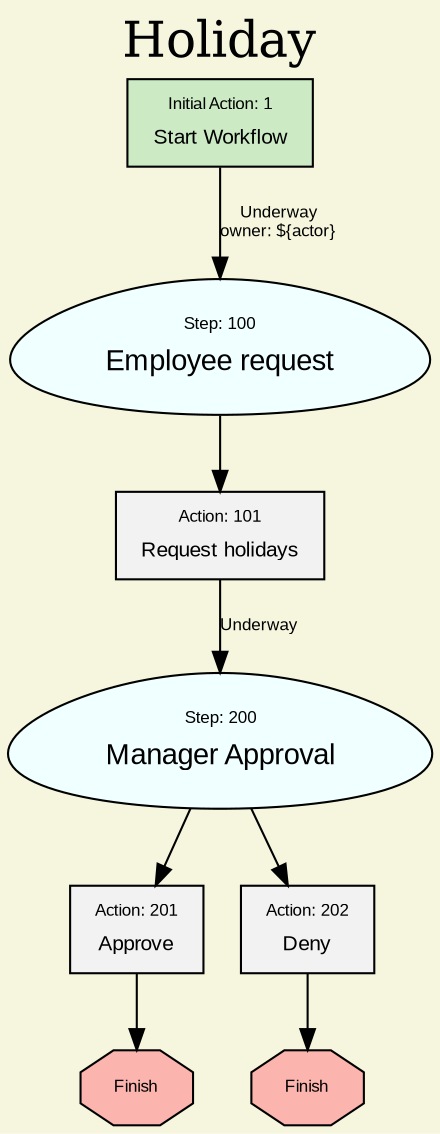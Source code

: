 digraph abstract {

graph [ landscape="false" labeljust="center" labelloc="top" fontsize=24 bgcolor="#f6f6DE" label="Holiday"]
node [ color="black" fillcolor="#f0ffff" fontcolor="black" style="filled" fontname="Arial" fontsize=14 shape=egg]
edge [ fontname="Arial" fontsize=8 arrowtype="normal"]

InitialAction1 [label=<<table border='0'><tr><td><font point-size='8.0'>Initial Action: 1</font></td></tr><tr><td>Start Workflow</td></tr></table>>
   shape=box
   fontsize=10
   fillcolor="#ccebc5"]


Step100 [label=<<table border='0'><tr><td><font point-size='8.0'>Step: 100</font></td></tr><tr><td>Employee request</td></tr></table>>]

Action101 [label=<<table border='0'><tr><td><font point-size='8.0'>Action: 101</font></td></tr><tr><td>Request holidays</td></tr></table>>
   shape=box
   fontsize=10
   fillcolor="#f2f2f2"]


Step200 [label=<<table border='0'><tr><td><font point-size='8.0'>Step: 200</font></td></tr><tr><td>Manager Approval</td></tr></table>>]

Action201 [label=<<table border='0'><tr><td><font point-size='8.0'>Action: 201</font></td></tr><tr><td>Approve</td></tr></table>>
   shape=box
   fontsize=10
   fillcolor="#f2f2f2"]
Action202 [label=<<table border='0'><tr><td><font point-size='8.0'>Action: 202</font></td></tr><tr><td>Deny</td></tr></table>>
   shape=box
   fontsize=10
   fillcolor="#f2f2f2"]



InitialAction1->Step100 [label="Underway\nowner: ${actor}"]

Step100->Action101
Action101->Step200 [label="Underway"]

Step200->Action201
Finish1 [label="Finish"
   shape=octagon
   fontsize=8
   fillcolor="#fbb4ae"]
Action201->Finish1

Step200->Action202
Finish2 [label="Finish"
   shape=octagon
   fontsize=8
   fillcolor="#fbb4ae"]
Action202->Finish2


}
